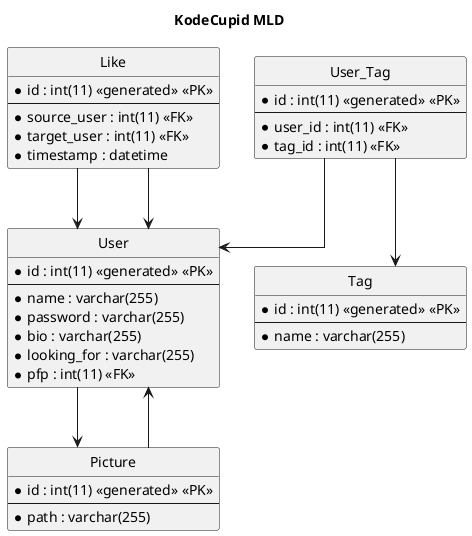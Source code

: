 @startuml MLD KodeCupid

title "KodeCupid MLD"

hide circle

skinparam linetype ortho

entity "User" as u {
    *id : int(11) <<generated>> <<PK>>
    --
    *name : varchar(255)
    *password : varchar(255)
    *bio : varchar(255)
    *looking_for : varchar(255)
    *pfp : int(11) <<FK>>
}

entity "Picture" as p {
    *id : int(11) <<generated>> <<PK>>
    --
    *path : varchar(255)
}

entity "Tag" as t {
    *id : int(11) <<generated>> <<PK>>
    --
    *name : varchar(255)
}

entity "Like" as l {
    *id : int(11) <<generated>> <<PK>>
    --
    *source_user : int(11) <<FK>>
    *target_user : int(11) <<FK>>
    *timestamp : datetime
}

entity "User_Tag" as ut {
    *id : int(11) <<generated>> <<PK>>
    --
    *user_id : int(11) <<FK>>
    *tag_id : int(11) <<FK>>
}

l --> u
l --> u
u --> p
p --> u
ut --> u
ut --> t
